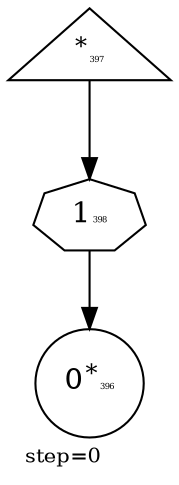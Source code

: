 digraph {
  graph  [labelloc=bottom,labeljust=left,fontsize="10",label="step=0"];
  "396" [shape=circle,peripheries="1",label=<0<SUP>*</SUP><FONT POINT-SIZE='4'>396</FONT>>,labelfontcolor=black,color=black];
  "397" [shape=triangle,peripheries="1",label=<<SUP>*</SUP><FONT POINT-SIZE='4'>397</FONT>>,labelfontcolor=black,color=black];
  "398" [label=<1<FONT POINT-SIZE='4'>398</FONT>>,peripheries="1",color=black,shape=septagon];
  "397" -> "398" [color=black];
  "398" -> "396" [color=black];
}